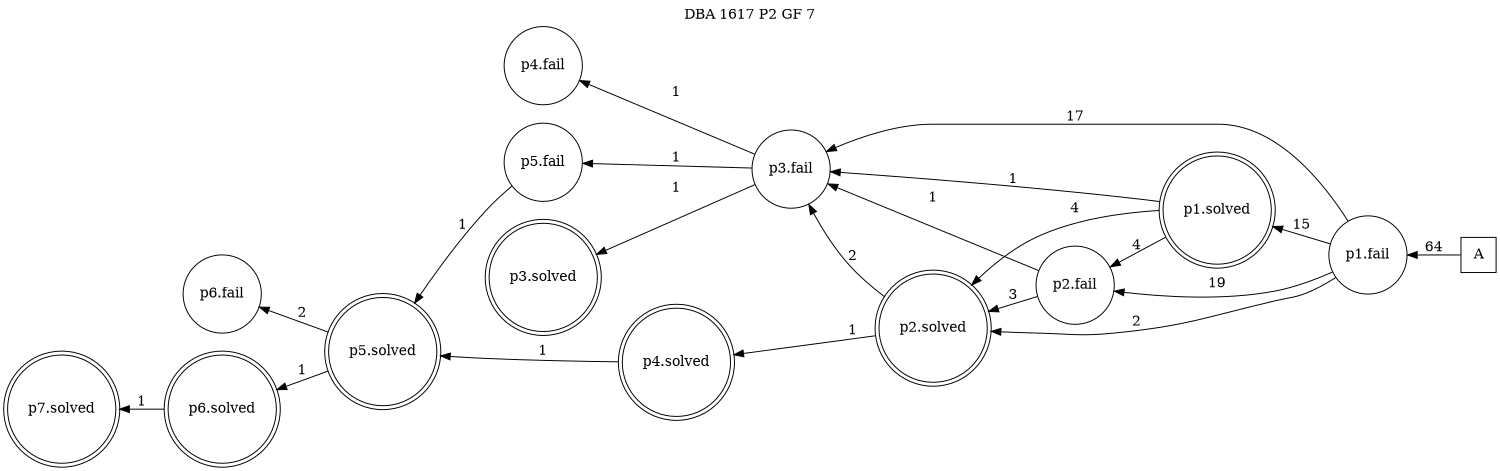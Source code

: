 digraph DBA_1617_P2_GF_7_GOOD {
labelloc="tl"
label= " DBA 1617 P2 GF 7 "
rankdir="RL";
graph [ size=" 10 , 10 !"]

"A" [shape="square" label="A"]
"p1.fail" [shape="circle" label="p1.fail"]
"p2.fail" [shape="circle" label="p2.fail"]
"p1.solved" [shape="doublecircle" label="p1.solved"]
"p2.solved" [shape="doublecircle" label="p2.solved"]
"p3.fail" [shape="circle" label="p3.fail"]
"p4.fail" [shape="circle" label="p4.fail"]
"p5.fail" [shape="circle" label="p5.fail"]
"p5.solved" [shape="doublecircle" label="p5.solved"]
"p6.fail" [shape="circle" label="p6.fail"]
"p3.solved" [shape="doublecircle" label="p3.solved"]
"p4.solved" [shape="doublecircle" label="p4.solved"]
"p6.solved" [shape="doublecircle" label="p6.solved"]
"p7.solved" [shape="doublecircle" label="p7.solved"]
"A" -> "p1.fail" [ label=64]
"p1.fail" -> "p2.fail" [ label=19]
"p1.fail" -> "p1.solved" [ label=15]
"p1.fail" -> "p2.solved" [ label=2]
"p1.fail" -> "p3.fail" [ label=17]
"p2.fail" -> "p2.solved" [ label=3]
"p2.fail" -> "p3.fail" [ label=1]
"p1.solved" -> "p2.fail" [ label=4]
"p1.solved" -> "p2.solved" [ label=4]
"p1.solved" -> "p3.fail" [ label=1]
"p2.solved" -> "p3.fail" [ label=2]
"p2.solved" -> "p4.solved" [ label=1]
"p3.fail" -> "p4.fail" [ label=1]
"p3.fail" -> "p5.fail" [ label=1]
"p3.fail" -> "p3.solved" [ label=1]
"p5.fail" -> "p5.solved" [ label=1]
"p5.solved" -> "p6.fail" [ label=2]
"p5.solved" -> "p6.solved" [ label=1]
"p4.solved" -> "p5.solved" [ label=1]
"p6.solved" -> "p7.solved" [ label=1]
}

